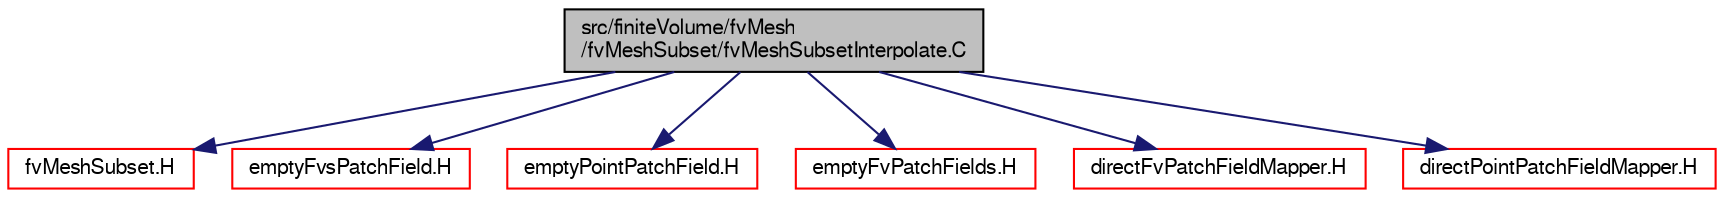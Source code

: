 digraph "src/finiteVolume/fvMesh/fvMeshSubset/fvMeshSubsetInterpolate.C"
{
  bgcolor="transparent";
  edge [fontname="FreeSans",fontsize="10",labelfontname="FreeSans",labelfontsize="10"];
  node [fontname="FreeSans",fontsize="10",shape=record];
  Node0 [label="src/finiteVolume/fvMesh\l/fvMeshSubset/fvMeshSubsetInterpolate.C",height=0.2,width=0.4,color="black", fillcolor="grey75", style="filled", fontcolor="black"];
  Node0 -> Node1 [color="midnightblue",fontsize="10",style="solid",fontname="FreeSans"];
  Node1 [label="fvMeshSubset.H",height=0.2,width=0.4,color="red",URL="$a03563.html"];
  Node0 -> Node295 [color="midnightblue",fontsize="10",style="solid",fontname="FreeSans"];
  Node295 [label="emptyFvsPatchField.H",height=0.2,width=0.4,color="red",URL="$a02606.html"];
  Node0 -> Node299 [color="midnightblue",fontsize="10",style="solid",fontname="FreeSans"];
  Node299 [label="emptyPointPatchField.H",height=0.2,width=0.4,color="red",URL="$a09992.html"];
  Node0 -> Node304 [color="midnightblue",fontsize="10",style="solid",fontname="FreeSans"];
  Node304 [label="emptyFvPatchFields.H",height=0.2,width=0.4,color="red",URL="$a01622.html"];
  Node0 -> Node307 [color="midnightblue",fontsize="10",style="solid",fontname="FreeSans"];
  Node307 [label="directFvPatchFieldMapper.H",height=0.2,width=0.4,color="red",URL="$a02459.html"];
  Node0 -> Node309 [color="midnightblue",fontsize="10",style="solid",fontname="FreeSans"];
  Node309 [label="directPointPatchFieldMapper.H",height=0.2,width=0.4,color="red",URL="$a10136.html"];
}
